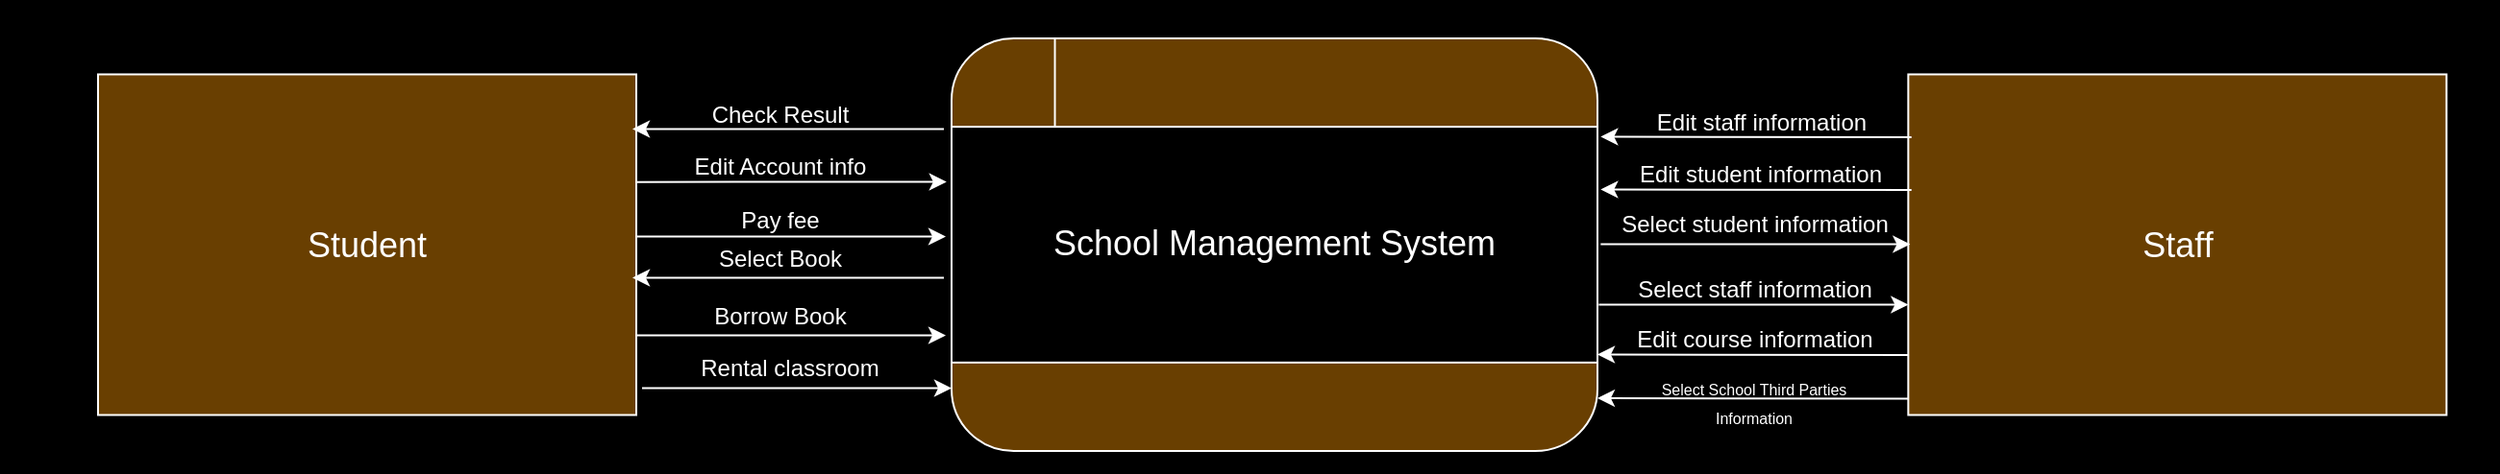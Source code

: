 <mxfile version="21.6.8" type="device">
  <diagram name="Page-1" id="c7558073-3199-34d8-9f00-42111426c3f3">
    <mxGraphModel dx="1876" dy="709" grid="0" gridSize="10" guides="1" tooltips="1" connect="1" arrows="1" fold="1" page="1" pageScale="1" pageWidth="826" pageHeight="1169" background="#000000" math="0" shadow="0">
      <root>
        <mxCell id="0" />
        <mxCell id="1" parent="0" />
        <mxCell id="OANbA3rlNvvy6_B28TEw-1" value="" style="rounded=0;whiteSpace=wrap;html=1;fillColor=#000000;" vertex="1" parent="1">
          <mxGeometry x="-494" y="249.75" width="1298" height="244.25" as="geometry" />
        </mxCell>
        <mxCell id="W5b2b0fnDkwv19PqNxUL-107" value="" style="group" parent="1" vertex="1" connectable="0">
          <mxGeometry y="269" width="336" height="215" as="geometry" />
        </mxCell>
        <mxCell id="W5b2b0fnDkwv19PqNxUL-101" value="" style="rounded=1;whiteSpace=wrap;html=1;fillColor=#693F01;strokeColor=#FFFFFF;" parent="W5b2b0fnDkwv19PqNxUL-107" vertex="1">
          <mxGeometry width="336.0" height="215" as="geometry" />
        </mxCell>
        <mxCell id="W5b2b0fnDkwv19PqNxUL-103" value="&lt;font style=&quot;font-size: 18px;&quot; color=&quot;#ffffff&quot;&gt;School Management System&lt;/font&gt;" style="rounded=0;whiteSpace=wrap;html=1;fillColor=#000000;strokeColor=#FFFFFF;" parent="W5b2b0fnDkwv19PqNxUL-107" vertex="1">
          <mxGeometry y="46.071" width="336.0" height="122.857" as="geometry" />
        </mxCell>
        <mxCell id="W5b2b0fnDkwv19PqNxUL-105" value="" style="endArrow=none;html=1;rounded=0;strokeColor=#FFFFFF;" parent="W5b2b0fnDkwv19PqNxUL-107" edge="1">
          <mxGeometry width="50" height="50" relative="1" as="geometry">
            <mxPoint x="53.76" y="46.071" as="sourcePoint" />
            <mxPoint x="53.76" as="targetPoint" />
          </mxGeometry>
        </mxCell>
        <mxCell id="BYqp0H35QoYaZjq4Ho1z-1" value="&lt;font style=&quot;font-size: 18px;&quot; color=&quot;#ffffff&quot;&gt;Staff&lt;/font&gt;" style="rounded=0;whiteSpace=wrap;html=1;fillColor=#693F01;strokeColor=#FFFFFF;" parent="1" vertex="1">
          <mxGeometry x="497.68" y="287.75" width="280" height="177.5" as="geometry" />
        </mxCell>
        <mxCell id="BYqp0H35QoYaZjq4Ho1z-3" value="&lt;font style=&quot;font-size: 18px;&quot; color=&quot;#ffffff&quot;&gt;Student&lt;/font&gt;" style="rounded=0;whiteSpace=wrap;html=1;fillColor=#693F01;strokeColor=#FFFFFF;" parent="1" vertex="1">
          <mxGeometry x="-444" y="287.75" width="280" height="177.5" as="geometry" />
        </mxCell>
        <mxCell id="BYqp0H35QoYaZjq4Ho1z-4" value="" style="endArrow=classic;html=1;rounded=0;entryX=1;entryY=0.25;entryDx=0;entryDy=0;exitX=0.006;exitY=0.218;exitDx=0;exitDy=0;exitPerimeter=0;fontColor=#FFFFFF;strokeColor=#FFFFFF;" parent="1" edge="1">
          <mxGeometry width="50" height="50" relative="1" as="geometry">
            <mxPoint x="499.36" y="320.44" as="sourcePoint" />
            <mxPoint x="337.68" y="320.255" as="targetPoint" />
          </mxGeometry>
        </mxCell>
        <mxCell id="BYqp0H35QoYaZjq4Ho1z-5" value="Check Result" style="text;html=1;align=center;verticalAlign=middle;whiteSpace=wrap;rounded=0;fontColor=#FFFFFF;" parent="1" vertex="1">
          <mxGeometry x="-144" y="293.75" width="110" height="30" as="geometry" />
        </mxCell>
        <mxCell id="BYqp0H35QoYaZjq4Ho1z-7" value="Edit Account info" style="text;html=1;align=center;verticalAlign=middle;whiteSpace=wrap;rounded=0;fontColor=#FFFFFF;" parent="1" vertex="1">
          <mxGeometry x="-139" y="316.25" width="100" height="40" as="geometry" />
        </mxCell>
        <mxCell id="BYqp0H35QoYaZjq4Ho1z-10" value="Pay fee" style="text;html=1;align=center;verticalAlign=middle;whiteSpace=wrap;rounded=0;fontColor=#FFFFFF;" parent="1" vertex="1">
          <mxGeometry x="-139" y="343.75" width="100" height="40" as="geometry" />
        </mxCell>
        <mxCell id="BYqp0H35QoYaZjq4Ho1z-12" value="Select Book" style="text;html=1;align=center;verticalAlign=middle;whiteSpace=wrap;rounded=0;fontColor=#FFFFFF;" parent="1" vertex="1">
          <mxGeometry x="-139" y="363.75" width="100" height="40" as="geometry" />
        </mxCell>
        <mxCell id="BYqp0H35QoYaZjq4Ho1z-14" value="Borrow Book" style="text;html=1;align=center;verticalAlign=middle;whiteSpace=wrap;rounded=0;fontColor=#FFFFFF;" parent="1" vertex="1">
          <mxGeometry x="-139" y="393.75" width="100" height="40" as="geometry" />
        </mxCell>
        <mxCell id="BYqp0H35QoYaZjq4Ho1z-15" value="" style="endArrow=classic;html=1;rounded=0;entryX=0.004;entryY=0.287;entryDx=0;entryDy=0;exitX=0.999;exitY=0.405;exitDx=0;exitDy=0;exitPerimeter=0;entryPerimeter=0;fontColor=#FFFFFF;strokeColor=#FFFFFF;" parent="1" edge="1">
          <mxGeometry width="50" height="50" relative="1" as="geometry">
            <mxPoint x="-164.0" y="343.828" as="sourcePoint" />
            <mxPoint x="-2.6" y="343.749" as="targetPoint" />
          </mxGeometry>
        </mxCell>
        <mxCell id="BYqp0H35QoYaZjq4Ho1z-16" value="" style="endArrow=classic;html=1;rounded=0;entryX=0.004;entryY=0.287;entryDx=0;entryDy=0;exitX=0.999;exitY=0.405;exitDx=0;exitDy=0;exitPerimeter=0;entryPerimeter=0;fontColor=#FFFFFF;strokeColor=#FFFFFF;" parent="1" edge="1">
          <mxGeometry width="50" height="50" relative="1" as="geometry">
            <mxPoint x="-164" y="372.27" as="sourcePoint" />
            <mxPoint x="-3" y="372.27" as="targetPoint" />
          </mxGeometry>
        </mxCell>
        <mxCell id="BYqp0H35QoYaZjq4Ho1z-17" value="" style="endArrow=classic;html=1;rounded=0;entryX=1;entryY=0.25;entryDx=0;entryDy=0;exitX=0.006;exitY=0.218;exitDx=0;exitDy=0;exitPerimeter=0;fontColor=#FFFFFF;strokeColor=#FFFFFF;" parent="1" edge="1">
          <mxGeometry width="50" height="50" relative="1" as="geometry">
            <mxPoint x="-4" y="393.75" as="sourcePoint" />
            <mxPoint x="-166" y="393.75" as="targetPoint" />
          </mxGeometry>
        </mxCell>
        <mxCell id="BYqp0H35QoYaZjq4Ho1z-18" value="" style="endArrow=classic;html=1;rounded=0;entryX=0.004;entryY=0.287;entryDx=0;entryDy=0;exitX=0.999;exitY=0.405;exitDx=0;exitDy=0;exitPerimeter=0;entryPerimeter=0;fontColor=#FFFFFF;strokeColor=#FFFFFF;" parent="1" edge="1">
          <mxGeometry width="50" height="50" relative="1" as="geometry">
            <mxPoint x="-164" y="423.75" as="sourcePoint" />
            <mxPoint x="-3" y="423.75" as="targetPoint" />
          </mxGeometry>
        </mxCell>
        <mxCell id="BYqp0H35QoYaZjq4Ho1z-19" value="Edit staff information" style="text;html=1;strokeColor=none;fillColor=none;align=center;verticalAlign=middle;whiteSpace=wrap;rounded=0;fontColor=#FFFFFF;" parent="1" vertex="1">
          <mxGeometry x="357.68" y="297.75" width="127" height="30" as="geometry" />
        </mxCell>
        <mxCell id="BYqp0H35QoYaZjq4Ho1z-20" value="" style="endArrow=classic;html=1;rounded=0;entryX=1;entryY=0.25;entryDx=0;entryDy=0;exitX=0.006;exitY=0.218;exitDx=0;exitDy=0;exitPerimeter=0;fontColor=#FFFFFF;strokeColor=#FFFFFF;" parent="1" edge="1">
          <mxGeometry width="50" height="50" relative="1" as="geometry">
            <mxPoint x="-4" y="316.25" as="sourcePoint" />
            <mxPoint x="-166" y="316.25" as="targetPoint" />
          </mxGeometry>
        </mxCell>
        <mxCell id="BYqp0H35QoYaZjq4Ho1z-22" value="" style="endArrow=classic;html=1;rounded=0;entryX=1;entryY=0.25;entryDx=0;entryDy=0;exitX=0.006;exitY=0.218;exitDx=0;exitDy=0;exitPerimeter=0;fontColor=#FFFFFF;strokeColor=#FFFFFF;" parent="1" edge="1">
          <mxGeometry width="50" height="50" relative="1" as="geometry">
            <mxPoint x="499.36" y="347.94" as="sourcePoint" />
            <mxPoint x="337.68" y="347.755" as="targetPoint" />
          </mxGeometry>
        </mxCell>
        <mxCell id="BYqp0H35QoYaZjq4Ho1z-23" value="Edit student information" style="text;html=1;strokeColor=none;fillColor=none;align=center;verticalAlign=middle;whiteSpace=wrap;rounded=0;fontColor=#FFFFFF;" parent="1" vertex="1">
          <mxGeometry x="341.18" y="325.25" width="160" height="30" as="geometry" />
        </mxCell>
        <mxCell id="BYqp0H35QoYaZjq4Ho1z-26" value="" style="endArrow=classic;html=1;rounded=0;entryX=0.004;entryY=0.287;entryDx=0;entryDy=0;exitX=0.999;exitY=0.405;exitDx=0;exitDy=0;exitPerimeter=0;entryPerimeter=0;fontColor=#FFFFFF;strokeColor=#FFFFFF;" parent="1" edge="1">
          <mxGeometry width="50" height="50" relative="1" as="geometry">
            <mxPoint x="337.68" y="376.29" as="sourcePoint" />
            <mxPoint x="498.68" y="376.29" as="targetPoint" />
          </mxGeometry>
        </mxCell>
        <mxCell id="BYqp0H35QoYaZjq4Ho1z-27" value="" style="endArrow=classic;html=1;rounded=0;entryX=0.004;entryY=0.287;entryDx=0;entryDy=0;exitX=0.999;exitY=0.405;exitDx=0;exitDy=0;exitPerimeter=0;entryPerimeter=0;fontColor=#FFFFFF;strokeColor=#FFFFFF;" parent="1" edge="1">
          <mxGeometry width="50" height="50" relative="1" as="geometry">
            <mxPoint x="336.68" y="407.75" as="sourcePoint" />
            <mxPoint x="497.68" y="407.75" as="targetPoint" />
          </mxGeometry>
        </mxCell>
        <mxCell id="BYqp0H35QoYaZjq4Ho1z-28" value="Select student information" style="text;html=1;strokeColor=none;fillColor=none;align=center;verticalAlign=middle;whiteSpace=wrap;rounded=0;fontColor=#FFFFFF;" parent="1" vertex="1">
          <mxGeometry x="337.68" y="358.75" width="160" height="15" as="geometry" />
        </mxCell>
        <mxCell id="BYqp0H35QoYaZjq4Ho1z-29" value="Select staff information" style="text;html=1;strokeColor=none;fillColor=none;align=center;verticalAlign=middle;whiteSpace=wrap;rounded=0;fontColor=#FFFFFF;" parent="1" vertex="1">
          <mxGeometry x="337.68" y="392.75" width="160" height="15" as="geometry" />
        </mxCell>
        <mxCell id="-_pmUv3a_1N583vGj7Cv-1" value="Rental classroom" style="text;html=1;align=center;verticalAlign=middle;whiteSpace=wrap;rounded=0;fontColor=#FFFFFF;" parent="1" vertex="1">
          <mxGeometry x="-134" y="421.25" width="100" height="40" as="geometry" />
        </mxCell>
        <mxCell id="-_pmUv3a_1N583vGj7Cv-2" value="" style="endArrow=classic;html=1;rounded=0;entryX=0.004;entryY=0.287;entryDx=0;entryDy=0;exitX=0.999;exitY=0.405;exitDx=0;exitDy=0;exitPerimeter=0;entryPerimeter=0;fontColor=#FFFFFF;strokeColor=#FFFFFF;" parent="1" edge="1">
          <mxGeometry width="50" height="50" relative="1" as="geometry">
            <mxPoint x="-161" y="451.25" as="sourcePoint" />
            <mxPoint y="451.25" as="targetPoint" />
          </mxGeometry>
        </mxCell>
        <mxCell id="-_pmUv3a_1N583vGj7Cv-7" value="Edit course information" style="text;html=1;strokeColor=none;fillColor=none;align=center;verticalAlign=middle;whiteSpace=wrap;rounded=0;fontColor=#FFFFFF;" parent="1" vertex="1">
          <mxGeometry x="337.68" y="418.75" width="160" height="15" as="geometry" />
        </mxCell>
        <mxCell id="-_pmUv3a_1N583vGj7Cv-8" value="" style="endArrow=classic;html=1;rounded=0;entryX=1;entryY=0.25;entryDx=0;entryDy=0;exitX=0.006;exitY=0.218;exitDx=0;exitDy=0;exitPerimeter=0;fontColor=#FFFFFF;strokeColor=#FFFFFF;" parent="1" edge="1">
          <mxGeometry width="50" height="50" relative="1" as="geometry">
            <mxPoint x="497.68" y="433.94" as="sourcePoint" />
            <mxPoint x="336" y="433.755" as="targetPoint" />
          </mxGeometry>
        </mxCell>
        <mxCell id="-_pmUv3a_1N583vGj7Cv-9" value="&lt;font style=&quot;&quot;&gt;&lt;font style=&quot;font-size: 8px;&quot;&gt;Select School Third Parties Information&lt;/font&gt;&lt;br&gt;&lt;/font&gt;" style="text;html=1;strokeColor=none;fillColor=none;align=center;verticalAlign=middle;whiteSpace=wrap;rounded=0;fontColor=#FFFFFF;" parent="1" vertex="1">
          <mxGeometry x="349.68" y="450.25" width="135.32" height="15" as="geometry" />
        </mxCell>
        <mxCell id="-_pmUv3a_1N583vGj7Cv-10" value="" style="endArrow=classic;html=1;rounded=0;entryX=1;entryY=0.25;entryDx=0;entryDy=0;exitX=0.006;exitY=0.218;exitDx=0;exitDy=0;exitPerimeter=0;fontColor=#FFFFFF;strokeColor=#FFFFFF;" parent="1" edge="1">
          <mxGeometry width="50" height="50" relative="1" as="geometry">
            <mxPoint x="497.68" y="456.69" as="sourcePoint" />
            <mxPoint x="336" y="456.505" as="targetPoint" />
          </mxGeometry>
        </mxCell>
      </root>
    </mxGraphModel>
  </diagram>
</mxfile>
